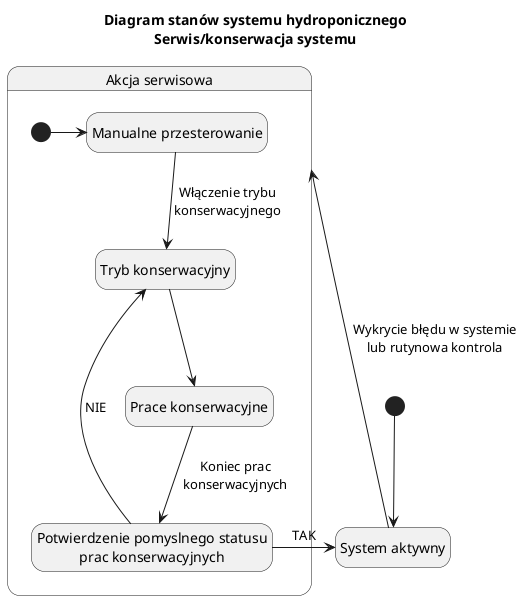 @startuml maintenance

title Diagram stanów systemu hydroponicznego\nSerwis/konserwacja systemu

hide empty description

state "System aktywny" as SystemActive

state "Akcja serwisowa" as MaintenanceAction {
    state "Manualne przesterowanie" as Override
    state "Tryb konserwacyjny" as MaintenanceMode
    state "Prace konserwacyjne" as Maintenance
    state "Potwierdzenie pomyslnego statusu\nprac konserwacyjnych" as StatusConfirmation

    [*] -> Override
    Override --> MaintenanceMode : Włączenie trybu\nkonserwacyjnego
    MaintenanceMode --> Maintenance
    Maintenance --> StatusConfirmation : Koniec prac\nkonserwacyjnych
    StatusConfirmation -> SystemActive : TAK
    StatusConfirmation --> MaintenanceMode : NIE
}

[*] --> SystemActive
SystemActive --> MaintenanceAction : Wykrycie błędu w systemie\nlub rutynowa kontrola

@enduml
